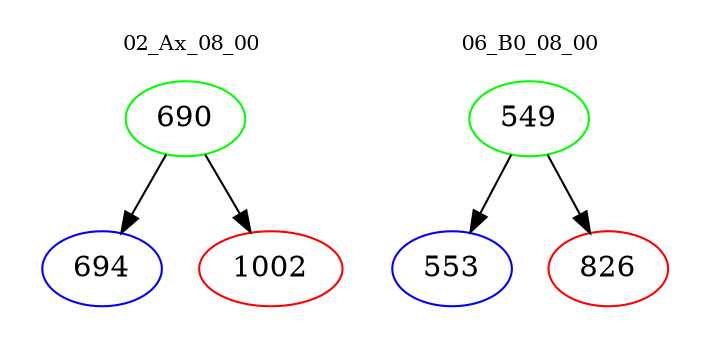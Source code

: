 digraph{
subgraph cluster_0 {
color = white
label = "02_Ax_08_00";
fontsize=10;
T0_690 [label="690", color="green"]
T0_690 -> T0_694 [color="black"]
T0_694 [label="694", color="blue"]
T0_690 -> T0_1002 [color="black"]
T0_1002 [label="1002", color="red"]
}
subgraph cluster_1 {
color = white
label = "06_B0_08_00";
fontsize=10;
T1_549 [label="549", color="green"]
T1_549 -> T1_553 [color="black"]
T1_553 [label="553", color="blue"]
T1_549 -> T1_826 [color="black"]
T1_826 [label="826", color="red"]
}
}

